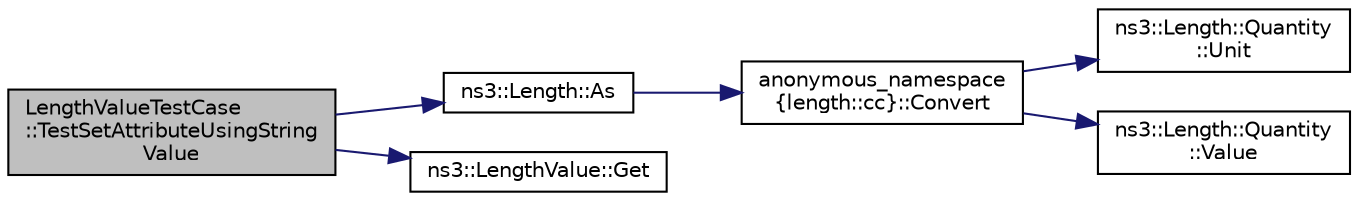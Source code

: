 digraph "LengthValueTestCase::TestSetAttributeUsingStringValue"
{
 // LATEX_PDF_SIZE
  edge [fontname="Helvetica",fontsize="10",labelfontname="Helvetica",labelfontsize="10"];
  node [fontname="Helvetica",fontsize="10",shape=record];
  rankdir="LR";
  Node1 [label="LengthValueTestCase\l::TestSetAttributeUsingString\lValue",height=0.2,width=0.4,color="black", fillcolor="grey75", style="filled", fontcolor="black",tooltip="Test that a StringValue is converted to LengthValue."];
  Node1 -> Node2 [color="midnightblue",fontsize="10",style="solid",fontname="Helvetica"];
  Node2 [label="ns3::Length::As",height=0.2,width=0.4,color="black", fillcolor="white", style="filled",URL="$classns3_1_1_length.html#a70245603398cf618ec7a7f4bfca815fc",tooltip="Create a Quantity in a specific unit from a Length."];
  Node2 -> Node3 [color="midnightblue",fontsize="10",style="solid",fontname="Helvetica"];
  Node3 [label="anonymous_namespace\l\{length::cc\}::Convert",height=0.2,width=0.4,color="black", fillcolor="white", style="filled",URL="$namespaceanonymous__namespace_02length_8cc_03.html#a0c14f10e123226b0b3bbc9536a7551d4",tooltip="Convert a Length::Quantity to the equivalent value in another unit."];
  Node3 -> Node4 [color="midnightblue",fontsize="10",style="solid",fontname="Helvetica"];
  Node4 [label="ns3::Length::Quantity\l::Unit",height=0.2,width=0.4,color="black", fillcolor="white", style="filled",URL="$classns3_1_1_length_1_1_quantity.html#a6c840c765d4b3174fa07de9643abd185",tooltip="The unit of the quantity."];
  Node3 -> Node5 [color="midnightblue",fontsize="10",style="solid",fontname="Helvetica"];
  Node5 [label="ns3::Length::Quantity\l::Value",height=0.2,width=0.4,color="black", fillcolor="white", style="filled",URL="$classns3_1_1_length_1_1_quantity.html#a5da7df9951e577f6c5b48570ff7f05e9",tooltip="The value of the quantity."];
  Node1 -> Node6 [color="midnightblue",fontsize="10",style="solid",fontname="Helvetica"];
  Node6 [label="ns3::LengthValue::Get",height=0.2,width=0.4,color="black", fillcolor="white", style="filled",URL="$classns3_1_1_length_value.html#abe0f6dcc237a03b3a0c15ba1323e212c",tooltip=" "];
}
